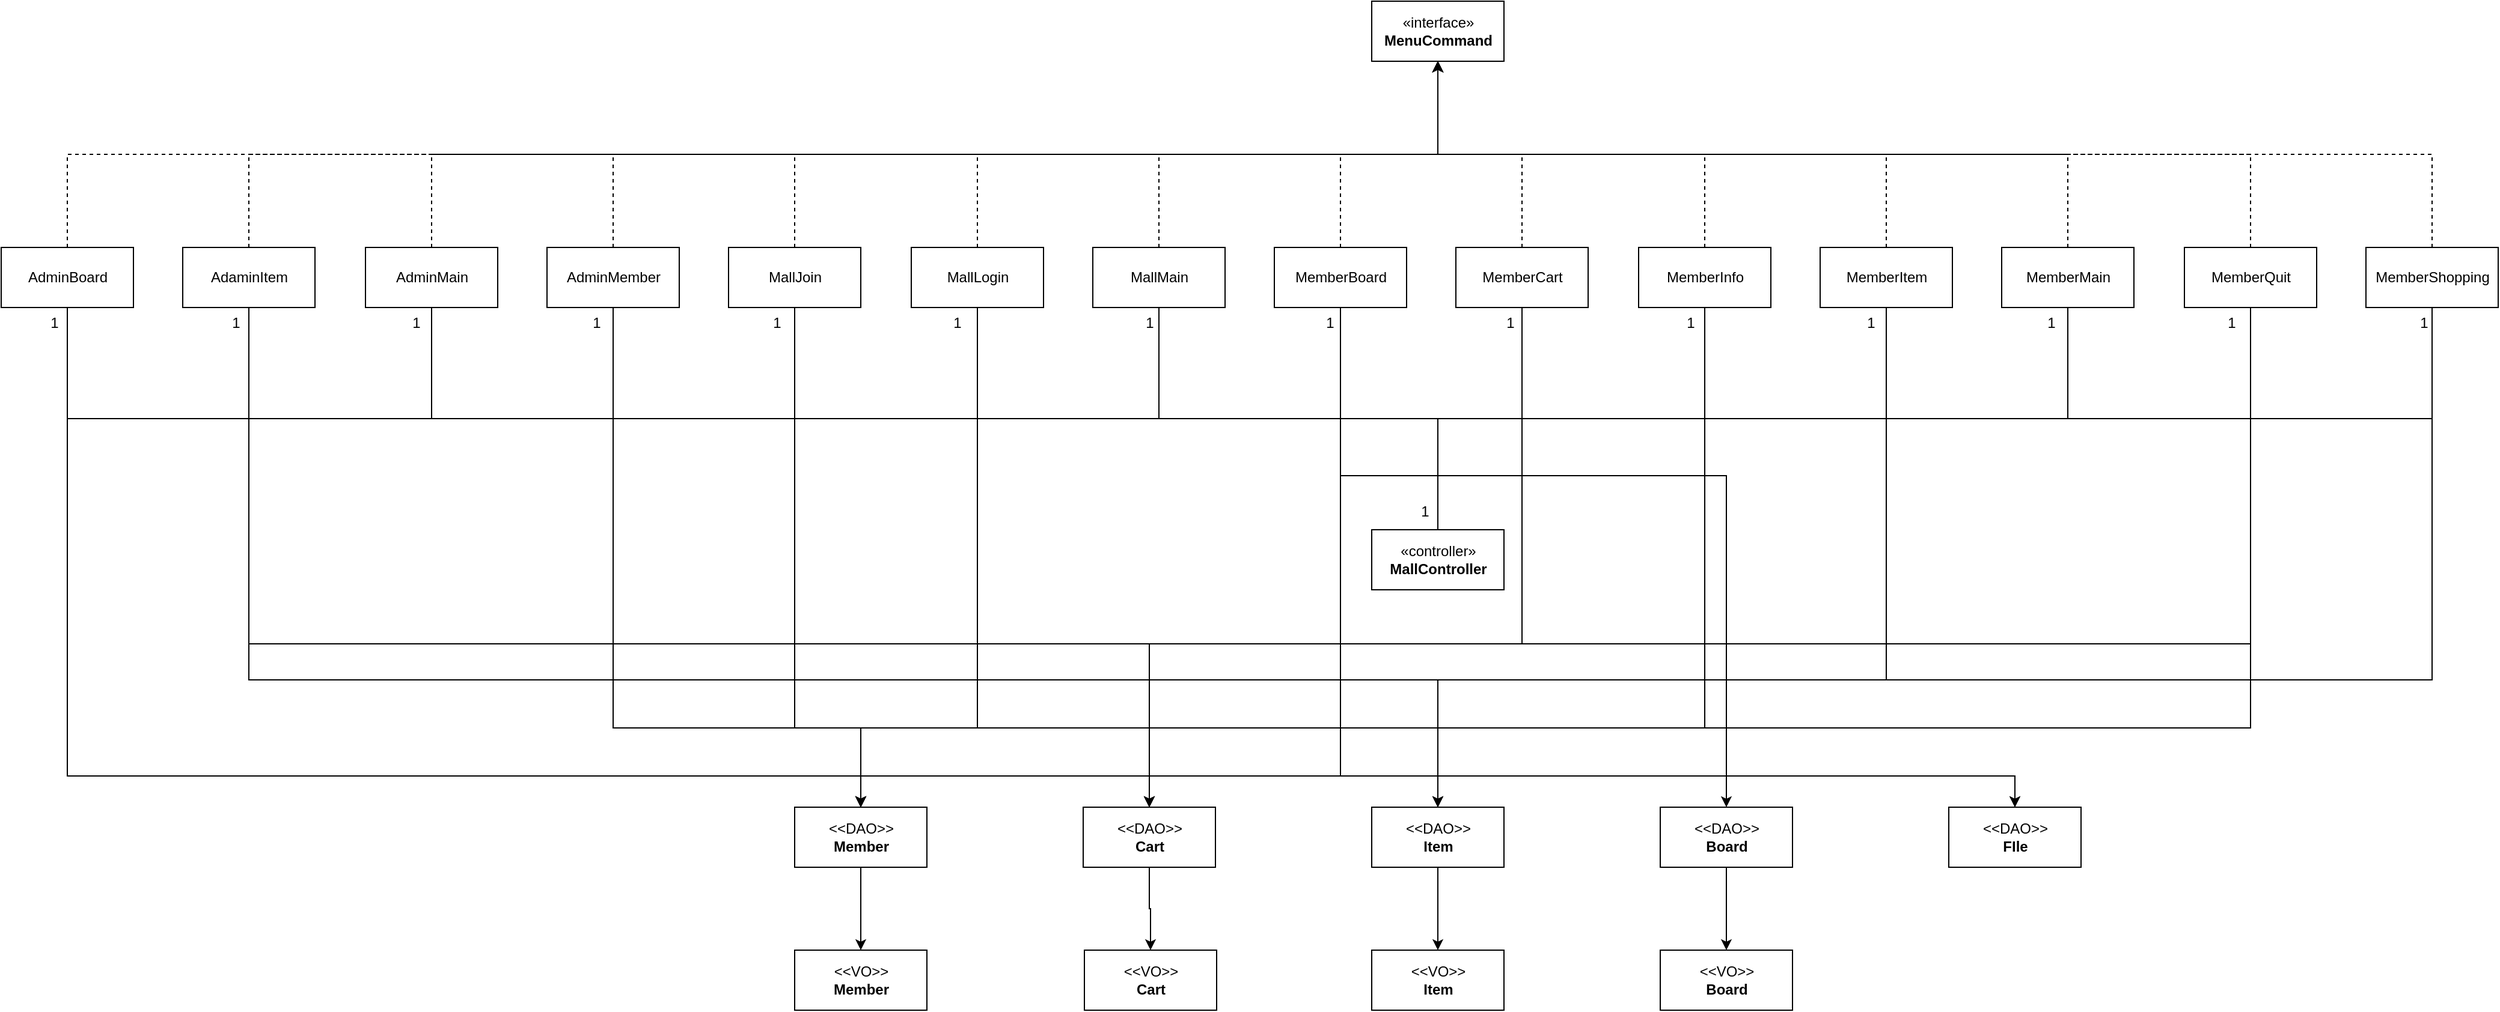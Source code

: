 <mxfile version="20.8.13" type="device"><diagram id="C5RBs43oDa-KdzZeNtuy" name="Page-1"><mxGraphModel dx="1434" dy="916" grid="1" gridSize="10" guides="1" tooltips="1" connect="1" arrows="1" fold="1" page="1" pageScale="1" pageWidth="827" pageHeight="1169" math="0" shadow="0"><root><mxCell id="WIyWlLk6GJQsqaUBKTNV-0"/><mxCell id="WIyWlLk6GJQsqaUBKTNV-1" parent="WIyWlLk6GJQsqaUBKTNV-0"/><mxCell id="x0KFIXm1l7Kb10hC2Vwd-1" value="«interface»&lt;br&gt;&lt;b&gt;MenuCommand&lt;br&gt;&lt;/b&gt;" style="html=1;movable=1;resizable=1;rotatable=1;deletable=1;editable=1;connectable=1;" parent="WIyWlLk6GJQsqaUBKTNV-1" vertex="1"><mxGeometry x="1170" y="95" width="110" height="50" as="geometry"/></mxCell><mxCell id="x0KFIXm1l7Kb10hC2Vwd-58" style="edgeStyle=orthogonalEdgeStyle;rounded=0;orthogonalLoop=1;jettySize=auto;html=1;exitX=0.5;exitY=0;exitDx=0;exitDy=0;entryX=0.5;entryY=1;entryDx=0;entryDy=0;dashed=1;" parent="WIyWlLk6GJQsqaUBKTNV-1" source="x0KFIXm1l7Kb10hC2Vwd-2" target="x0KFIXm1l7Kb10hC2Vwd-1" edge="1"><mxGeometry relative="1" as="geometry"/></mxCell><mxCell id="x0KFIXm1l7Kb10hC2Vwd-102" style="edgeStyle=orthogonalEdgeStyle;rounded=0;orthogonalLoop=1;jettySize=auto;html=1;exitX=0.5;exitY=1;exitDx=0;exitDy=0;" parent="WIyWlLk6GJQsqaUBKTNV-1" source="x0KFIXm1l7Kb10hC2Vwd-2" target="x0KFIXm1l7Kb10hC2Vwd-44" edge="1"><mxGeometry relative="1" as="geometry"><Array as="points"><mxPoint x="236" y="630"/><mxPoint x="985" y="630"/></Array></mxGeometry></mxCell><mxCell id="x0KFIXm1l7Kb10hC2Vwd-103" style="edgeStyle=orthogonalEdgeStyle;rounded=0;orthogonalLoop=1;jettySize=auto;html=1;exitX=0.5;exitY=1;exitDx=0;exitDy=0;" parent="WIyWlLk6GJQsqaUBKTNV-1" source="x0KFIXm1l7Kb10hC2Vwd-2" target="x0KFIXm1l7Kb10hC2Vwd-45" edge="1"><mxGeometry relative="1" as="geometry"><Array as="points"><mxPoint x="236" y="660"/><mxPoint x="1225" y="660"/></Array></mxGeometry></mxCell><mxCell id="U2fXulviVIfWDZ5Z0lAY-4" style="edgeStyle=orthogonalEdgeStyle;rounded=0;orthogonalLoop=1;jettySize=auto;html=1;exitX=0.5;exitY=1;exitDx=0;exitDy=0;entryX=0.5;entryY=0;entryDx=0;entryDy=0;endArrow=none;endFill=0;" parent="WIyWlLk6GJQsqaUBKTNV-1" source="x0KFIXm1l7Kb10hC2Vwd-2" target="x0KFIXm1l7Kb10hC2Vwd-54" edge="1"><mxGeometry relative="1" as="geometry"/></mxCell><mxCell id="x0KFIXm1l7Kb10hC2Vwd-2" value="AdaminItem" style="html=1;" parent="WIyWlLk6GJQsqaUBKTNV-1" vertex="1"><mxGeometry x="181" y="300" width="110" height="50" as="geometry"/></mxCell><mxCell id="x0KFIXm1l7Kb10hC2Vwd-7" value="&amp;lt;&amp;lt;VO&amp;gt;&amp;gt;&lt;br&gt;&lt;b&gt;Member&lt;/b&gt;" style="html=1;" parent="WIyWlLk6GJQsqaUBKTNV-1" vertex="1"><mxGeometry x="690" y="885" width="110" height="50" as="geometry"/></mxCell><mxCell id="x0KFIXm1l7Kb10hC2Vwd-8" value="&amp;lt;&amp;lt;VO&amp;gt;&amp;gt;&lt;br&gt;&lt;b&gt;Cart&lt;/b&gt;" style="html=1;" parent="WIyWlLk6GJQsqaUBKTNV-1" vertex="1"><mxGeometry x="931" y="885" width="110" height="50" as="geometry"/></mxCell><mxCell id="x0KFIXm1l7Kb10hC2Vwd-9" value="&amp;lt;&amp;lt;VO&amp;gt;&amp;gt;&lt;br&gt;&lt;b&gt;Item&lt;/b&gt;" style="html=1;" parent="WIyWlLk6GJQsqaUBKTNV-1" vertex="1"><mxGeometry x="1170" y="885" width="110" height="50" as="geometry"/></mxCell><mxCell id="x0KFIXm1l7Kb10hC2Vwd-10" value="&amp;lt;&amp;lt;VO&amp;gt;&amp;gt;&lt;br&gt;&lt;b&gt;Board&lt;/b&gt;" style="html=1;" parent="WIyWlLk6GJQsqaUBKTNV-1" vertex="1"><mxGeometry x="1410" y="885" width="110" height="50" as="geometry"/></mxCell><mxCell id="x0KFIXm1l7Kb10hC2Vwd-72" style="edgeStyle=orthogonalEdgeStyle;rounded=0;orthogonalLoop=1;jettySize=auto;html=1;exitX=0.5;exitY=0;exitDx=0;exitDy=0;entryX=0.5;entryY=1;entryDx=0;entryDy=0;dashed=1;" parent="WIyWlLk6GJQsqaUBKTNV-1" source="x0KFIXm1l7Kb10hC2Vwd-11" target="x0KFIXm1l7Kb10hC2Vwd-1" edge="1"><mxGeometry relative="1" as="geometry"/></mxCell><mxCell id="U2fXulviVIfWDZ5Z0lAY-5" style="edgeStyle=orthogonalEdgeStyle;rounded=0;orthogonalLoop=1;jettySize=auto;html=1;exitX=0.5;exitY=1;exitDx=0;exitDy=0;endArrow=none;endFill=0;" parent="WIyWlLk6GJQsqaUBKTNV-1" source="x0KFIXm1l7Kb10hC2Vwd-11" target="x0KFIXm1l7Kb10hC2Vwd-54" edge="1"><mxGeometry relative="1" as="geometry"/></mxCell><mxCell id="x0KFIXm1l7Kb10hC2Vwd-11" value="AdminMain" style="html=1;" parent="WIyWlLk6GJQsqaUBKTNV-1" vertex="1"><mxGeometry x="333" y="300" width="110" height="50" as="geometry"/></mxCell><mxCell id="x0KFIXm1l7Kb10hC2Vwd-73" style="edgeStyle=orthogonalEdgeStyle;rounded=0;orthogonalLoop=1;jettySize=auto;html=1;exitX=0.5;exitY=0;exitDx=0;exitDy=0;dashed=1;" parent="WIyWlLk6GJQsqaUBKTNV-1" source="x0KFIXm1l7Kb10hC2Vwd-18" target="x0KFIXm1l7Kb10hC2Vwd-1" edge="1"><mxGeometry relative="1" as="geometry"/></mxCell><mxCell id="x0KFIXm1l7Kb10hC2Vwd-104" style="edgeStyle=orthogonalEdgeStyle;rounded=0;orthogonalLoop=1;jettySize=auto;html=1;exitX=0.5;exitY=1;exitDx=0;exitDy=0;" parent="WIyWlLk6GJQsqaUBKTNV-1" source="x0KFIXm1l7Kb10hC2Vwd-18" target="x0KFIXm1l7Kb10hC2Vwd-43" edge="1"><mxGeometry relative="1" as="geometry"><Array as="points"><mxPoint x="539" y="700"/><mxPoint x="745" y="700"/></Array></mxGeometry></mxCell><mxCell id="U2fXulviVIfWDZ5Z0lAY-7" style="edgeStyle=orthogonalEdgeStyle;rounded=0;orthogonalLoop=1;jettySize=auto;html=1;exitX=0.5;exitY=1;exitDx=0;exitDy=0;endArrow=none;endFill=0;" parent="WIyWlLk6GJQsqaUBKTNV-1" source="x0KFIXm1l7Kb10hC2Vwd-18" target="x0KFIXm1l7Kb10hC2Vwd-54" edge="1"><mxGeometry relative="1" as="geometry"/></mxCell><mxCell id="x0KFIXm1l7Kb10hC2Vwd-18" value="AdminMember" style="html=1;" parent="WIyWlLk6GJQsqaUBKTNV-1" vertex="1"><mxGeometry x="484" y="300" width="110" height="50" as="geometry"/></mxCell><mxCell id="x0KFIXm1l7Kb10hC2Vwd-65" style="edgeStyle=orthogonalEdgeStyle;rounded=0;orthogonalLoop=1;jettySize=auto;html=1;exitX=0.5;exitY=0;exitDx=0;exitDy=0;dashed=1;" parent="WIyWlLk6GJQsqaUBKTNV-1" source="x0KFIXm1l7Kb10hC2Vwd-19" target="x0KFIXm1l7Kb10hC2Vwd-1" edge="1"><mxGeometry relative="1" as="geometry"/></mxCell><mxCell id="x0KFIXm1l7Kb10hC2Vwd-105" style="edgeStyle=orthogonalEdgeStyle;rounded=0;orthogonalLoop=1;jettySize=auto;html=1;exitX=0.5;exitY=1;exitDx=0;exitDy=0;" parent="WIyWlLk6GJQsqaUBKTNV-1" source="x0KFIXm1l7Kb10hC2Vwd-19" target="x0KFIXm1l7Kb10hC2Vwd-43" edge="1"><mxGeometry relative="1" as="geometry"><Array as="points"><mxPoint x="842" y="700"/><mxPoint x="745" y="700"/></Array></mxGeometry></mxCell><mxCell id="U2fXulviVIfWDZ5Z0lAY-10" style="edgeStyle=orthogonalEdgeStyle;rounded=0;orthogonalLoop=1;jettySize=auto;html=1;exitX=0.5;exitY=1;exitDx=0;exitDy=0;endArrow=none;endFill=0;" parent="WIyWlLk6GJQsqaUBKTNV-1" source="x0KFIXm1l7Kb10hC2Vwd-19" target="x0KFIXm1l7Kb10hC2Vwd-54" edge="1"><mxGeometry relative="1" as="geometry"/></mxCell><mxCell id="x0KFIXm1l7Kb10hC2Vwd-19" value="MallLogin" style="html=1;" parent="WIyWlLk6GJQsqaUBKTNV-1" vertex="1"><mxGeometry x="787" y="300" width="110" height="50" as="geometry"/></mxCell><mxCell id="x0KFIXm1l7Kb10hC2Vwd-56" style="edgeStyle=orthogonalEdgeStyle;rounded=0;orthogonalLoop=1;jettySize=auto;html=1;exitX=0.5;exitY=0;exitDx=0;exitDy=0;entryX=0.5;entryY=1;entryDx=0;entryDy=0;dashed=1;" parent="WIyWlLk6GJQsqaUBKTNV-1" source="x0KFIXm1l7Kb10hC2Vwd-27" target="x0KFIXm1l7Kb10hC2Vwd-1" edge="1"><mxGeometry relative="1" as="geometry"/></mxCell><mxCell id="x0KFIXm1l7Kb10hC2Vwd-101" style="edgeStyle=orthogonalEdgeStyle;rounded=0;orthogonalLoop=1;jettySize=auto;html=1;exitX=0.5;exitY=1;exitDx=0;exitDy=0;" parent="WIyWlLk6GJQsqaUBKTNV-1" source="x0KFIXm1l7Kb10hC2Vwd-27" target="x0KFIXm1l7Kb10hC2Vwd-47" edge="1"><mxGeometry relative="1" as="geometry"><Array as="points"><mxPoint x="85" y="740"/><mxPoint x="1705" y="740"/></Array></mxGeometry></mxCell><mxCell id="U2fXulviVIfWDZ5Z0lAY-3" style="edgeStyle=orthogonalEdgeStyle;rounded=0;orthogonalLoop=1;jettySize=auto;html=1;exitX=0.5;exitY=1;exitDx=0;exitDy=0;entryX=0.5;entryY=0;entryDx=0;entryDy=0;endArrow=none;endFill=0;" parent="WIyWlLk6GJQsqaUBKTNV-1" source="x0KFIXm1l7Kb10hC2Vwd-27" target="x0KFIXm1l7Kb10hC2Vwd-54" edge="1"><mxGeometry relative="1" as="geometry"/></mxCell><mxCell id="x0KFIXm1l7Kb10hC2Vwd-27" value="AdminBoard" style="html=1;" parent="WIyWlLk6GJQsqaUBKTNV-1" vertex="1"><mxGeometry x="30" y="300" width="110" height="50" as="geometry"/></mxCell><mxCell id="x0KFIXm1l7Kb10hC2Vwd-63" style="edgeStyle=orthogonalEdgeStyle;rounded=0;orthogonalLoop=1;jettySize=auto;html=1;exitX=0.5;exitY=0;exitDx=0;exitDy=0;entryX=0.5;entryY=1;entryDx=0;entryDy=0;dashed=1;" parent="WIyWlLk6GJQsqaUBKTNV-1" source="x0KFIXm1l7Kb10hC2Vwd-34" target="x0KFIXm1l7Kb10hC2Vwd-1" edge="1"><mxGeometry relative="1" as="geometry"/></mxCell><mxCell id="x0KFIXm1l7Kb10hC2Vwd-106" style="edgeStyle=orthogonalEdgeStyle;rounded=0;orthogonalLoop=1;jettySize=auto;html=1;exitX=0.5;exitY=1;exitDx=0;exitDy=0;" parent="WIyWlLk6GJQsqaUBKTNV-1" source="x0KFIXm1l7Kb10hC2Vwd-34" target="x0KFIXm1l7Kb10hC2Vwd-43" edge="1"><mxGeometry relative="1" as="geometry"><Array as="points"><mxPoint x="690" y="700"/><mxPoint x="745" y="700"/></Array></mxGeometry></mxCell><mxCell id="U2fXulviVIfWDZ5Z0lAY-9" style="edgeStyle=orthogonalEdgeStyle;rounded=0;orthogonalLoop=1;jettySize=auto;html=1;exitX=0.5;exitY=1;exitDx=0;exitDy=0;entryX=0.5;entryY=0;entryDx=0;entryDy=0;endArrow=none;endFill=0;" parent="WIyWlLk6GJQsqaUBKTNV-1" source="x0KFIXm1l7Kb10hC2Vwd-34" target="x0KFIXm1l7Kb10hC2Vwd-54" edge="1"><mxGeometry relative="1" as="geometry"/></mxCell><mxCell id="x0KFIXm1l7Kb10hC2Vwd-34" value="MallJoin" style="html=1;" parent="WIyWlLk6GJQsqaUBKTNV-1" vertex="1"><mxGeometry x="635" y="300" width="110" height="50" as="geometry"/></mxCell><mxCell id="x0KFIXm1l7Kb10hC2Vwd-67" style="edgeStyle=orthogonalEdgeStyle;rounded=0;orthogonalLoop=1;jettySize=auto;html=1;exitX=0.5;exitY=0;exitDx=0;exitDy=0;dashed=1;" parent="WIyWlLk6GJQsqaUBKTNV-1" source="x0KFIXm1l7Kb10hC2Vwd-35" target="x0KFIXm1l7Kb10hC2Vwd-1" edge="1"><mxGeometry relative="1" as="geometry"/></mxCell><mxCell id="U2fXulviVIfWDZ5Z0lAY-11" style="edgeStyle=orthogonalEdgeStyle;rounded=0;orthogonalLoop=1;jettySize=auto;html=1;exitX=0.5;exitY=1;exitDx=0;exitDy=0;entryX=0.5;entryY=0;entryDx=0;entryDy=0;endArrow=none;endFill=0;" parent="WIyWlLk6GJQsqaUBKTNV-1" source="x0KFIXm1l7Kb10hC2Vwd-35" target="x0KFIXm1l7Kb10hC2Vwd-54" edge="1"><mxGeometry relative="1" as="geometry"/></mxCell><mxCell id="x0KFIXm1l7Kb10hC2Vwd-35" value="MallMain" style="html=1;" parent="WIyWlLk6GJQsqaUBKTNV-1" vertex="1"><mxGeometry x="938" y="300" width="110" height="50" as="geometry"/></mxCell><mxCell id="x0KFIXm1l7Kb10hC2Vwd-74" style="edgeStyle=orthogonalEdgeStyle;rounded=0;orthogonalLoop=1;jettySize=auto;html=1;exitX=0.5;exitY=0;exitDx=0;exitDy=0;dashed=1;" parent="WIyWlLk6GJQsqaUBKTNV-1" source="x0KFIXm1l7Kb10hC2Vwd-36" target="x0KFIXm1l7Kb10hC2Vwd-1" edge="1"><mxGeometry relative="1" as="geometry"/></mxCell><mxCell id="x0KFIXm1l7Kb10hC2Vwd-107" style="edgeStyle=orthogonalEdgeStyle;rounded=0;orthogonalLoop=1;jettySize=auto;html=1;exitX=0.5;exitY=1;exitDx=0;exitDy=0;" parent="WIyWlLk6GJQsqaUBKTNV-1" source="x0KFIXm1l7Kb10hC2Vwd-36" target="x0KFIXm1l7Kb10hC2Vwd-47" edge="1"><mxGeometry relative="1" as="geometry"><Array as="points"><mxPoint x="1144" y="740"/><mxPoint x="1705" y="740"/></Array></mxGeometry></mxCell><mxCell id="x0KFIXm1l7Kb10hC2Vwd-108" style="edgeStyle=orthogonalEdgeStyle;rounded=0;orthogonalLoop=1;jettySize=auto;html=1;exitX=0.5;exitY=1;exitDx=0;exitDy=0;entryX=0.5;entryY=0;entryDx=0;entryDy=0;" parent="WIyWlLk6GJQsqaUBKTNV-1" source="x0KFIXm1l7Kb10hC2Vwd-36" target="x0KFIXm1l7Kb10hC2Vwd-43" edge="1"><mxGeometry relative="1" as="geometry"><Array as="points"><mxPoint x="1144" y="700"/><mxPoint x="745" y="700"/></Array></mxGeometry></mxCell><mxCell id="U2fXulviVIfWDZ5Z0lAY-12" style="edgeStyle=orthogonalEdgeStyle;rounded=0;orthogonalLoop=1;jettySize=auto;html=1;exitX=0.5;exitY=1;exitDx=0;exitDy=0;endArrow=none;endFill=0;" parent="WIyWlLk6GJQsqaUBKTNV-1" source="x0KFIXm1l7Kb10hC2Vwd-36" target="x0KFIXm1l7Kb10hC2Vwd-54" edge="1"><mxGeometry relative="1" as="geometry"/></mxCell><mxCell id="Hxr6LgJnoBEXUr2OT-Qe-0" style="edgeStyle=orthogonalEdgeStyle;rounded=0;orthogonalLoop=1;jettySize=auto;html=1;exitX=0.5;exitY=1;exitDx=0;exitDy=0;entryX=0.5;entryY=0;entryDx=0;entryDy=0;" edge="1" parent="WIyWlLk6GJQsqaUBKTNV-1" source="x0KFIXm1l7Kb10hC2Vwd-36" target="x0KFIXm1l7Kb10hC2Vwd-46"><mxGeometry relative="1" as="geometry"><Array as="points"><mxPoint x="1144" y="490"/><mxPoint x="1465" y="490"/></Array></mxGeometry></mxCell><mxCell id="x0KFIXm1l7Kb10hC2Vwd-36" value="MemberBoard" style="html=1;" parent="WIyWlLk6GJQsqaUBKTNV-1" vertex="1"><mxGeometry x="1089" y="300" width="110" height="50" as="geometry"/></mxCell><mxCell id="x0KFIXm1l7Kb10hC2Vwd-76" style="edgeStyle=orthogonalEdgeStyle;rounded=0;orthogonalLoop=1;jettySize=auto;html=1;exitX=0.5;exitY=0;exitDx=0;exitDy=0;entryX=0.5;entryY=1;entryDx=0;entryDy=0;dashed=1;" parent="WIyWlLk6GJQsqaUBKTNV-1" source="x0KFIXm1l7Kb10hC2Vwd-37" target="x0KFIXm1l7Kb10hC2Vwd-1" edge="1"><mxGeometry relative="1" as="geometry"/></mxCell><mxCell id="x0KFIXm1l7Kb10hC2Vwd-110" style="edgeStyle=orthogonalEdgeStyle;rounded=0;orthogonalLoop=1;jettySize=auto;html=1;exitX=0.5;exitY=1;exitDx=0;exitDy=0;entryX=0.5;entryY=0;entryDx=0;entryDy=0;" parent="WIyWlLk6GJQsqaUBKTNV-1" source="x0KFIXm1l7Kb10hC2Vwd-37" target="x0KFIXm1l7Kb10hC2Vwd-43" edge="1"><mxGeometry relative="1" as="geometry"><Array as="points"><mxPoint x="1447" y="700"/><mxPoint x="745" y="700"/></Array></mxGeometry></mxCell><mxCell id="U2fXulviVIfWDZ5Z0lAY-14" style="edgeStyle=orthogonalEdgeStyle;rounded=0;orthogonalLoop=1;jettySize=auto;html=1;exitX=0.5;exitY=1;exitDx=0;exitDy=0;endArrow=none;endFill=0;" parent="WIyWlLk6GJQsqaUBKTNV-1" source="x0KFIXm1l7Kb10hC2Vwd-37" target="x0KFIXm1l7Kb10hC2Vwd-54" edge="1"><mxGeometry relative="1" as="geometry"/></mxCell><mxCell id="x0KFIXm1l7Kb10hC2Vwd-37" value="MemberInfo" style="html=1;" parent="WIyWlLk6GJQsqaUBKTNV-1" vertex="1"><mxGeometry x="1392" y="300" width="110" height="50" as="geometry"/></mxCell><mxCell id="x0KFIXm1l7Kb10hC2Vwd-75" style="edgeStyle=orthogonalEdgeStyle;rounded=0;orthogonalLoop=1;jettySize=auto;html=1;exitX=0.5;exitY=0;exitDx=0;exitDy=0;dashed=1;" parent="WIyWlLk6GJQsqaUBKTNV-1" source="x0KFIXm1l7Kb10hC2Vwd-38" target="x0KFIXm1l7Kb10hC2Vwd-1" edge="1"><mxGeometry relative="1" as="geometry"/></mxCell><mxCell id="x0KFIXm1l7Kb10hC2Vwd-109" style="edgeStyle=orthogonalEdgeStyle;rounded=0;orthogonalLoop=1;jettySize=auto;html=1;exitX=0.5;exitY=1;exitDx=0;exitDy=0;" parent="WIyWlLk6GJQsqaUBKTNV-1" source="x0KFIXm1l7Kb10hC2Vwd-38" target="x0KFIXm1l7Kb10hC2Vwd-44" edge="1"><mxGeometry relative="1" as="geometry"><Array as="points"><mxPoint x="1295" y="630"/><mxPoint x="985" y="630"/></Array></mxGeometry></mxCell><mxCell id="U2fXulviVIfWDZ5Z0lAY-13" style="edgeStyle=orthogonalEdgeStyle;rounded=0;orthogonalLoop=1;jettySize=auto;html=1;exitX=0.5;exitY=1;exitDx=0;exitDy=0;endArrow=none;endFill=0;" parent="WIyWlLk6GJQsqaUBKTNV-1" source="x0KFIXm1l7Kb10hC2Vwd-38" target="x0KFIXm1l7Kb10hC2Vwd-54" edge="1"><mxGeometry relative="1" as="geometry"/></mxCell><mxCell id="x0KFIXm1l7Kb10hC2Vwd-38" value="MemberCart" style="html=1;" parent="WIyWlLk6GJQsqaUBKTNV-1" vertex="1"><mxGeometry x="1240" y="300" width="110" height="50" as="geometry"/></mxCell><mxCell id="x0KFIXm1l7Kb10hC2Vwd-77" style="edgeStyle=orthogonalEdgeStyle;rounded=0;orthogonalLoop=1;jettySize=auto;html=1;exitX=0.5;exitY=0;exitDx=0;exitDy=0;dashed=1;" parent="WIyWlLk6GJQsqaUBKTNV-1" source="x0KFIXm1l7Kb10hC2Vwd-39" target="x0KFIXm1l7Kb10hC2Vwd-1" edge="1"><mxGeometry relative="1" as="geometry"/></mxCell><mxCell id="x0KFIXm1l7Kb10hC2Vwd-112" style="edgeStyle=orthogonalEdgeStyle;rounded=0;orthogonalLoop=1;jettySize=auto;html=1;exitX=0.5;exitY=1;exitDx=0;exitDy=0;entryX=0.5;entryY=0;entryDx=0;entryDy=0;" parent="WIyWlLk6GJQsqaUBKTNV-1" source="x0KFIXm1l7Kb10hC2Vwd-39" target="x0KFIXm1l7Kb10hC2Vwd-44" edge="1"><mxGeometry relative="1" as="geometry"><Array as="points"><mxPoint x="1598" y="630"/><mxPoint x="985" y="630"/></Array></mxGeometry></mxCell><mxCell id="x0KFIXm1l7Kb10hC2Vwd-113" style="edgeStyle=orthogonalEdgeStyle;rounded=0;orthogonalLoop=1;jettySize=auto;html=1;exitX=0.5;exitY=1;exitDx=0;exitDy=0;entryX=0.5;entryY=0;entryDx=0;entryDy=0;" parent="WIyWlLk6GJQsqaUBKTNV-1" source="x0KFIXm1l7Kb10hC2Vwd-39" target="x0KFIXm1l7Kb10hC2Vwd-45" edge="1"><mxGeometry relative="1" as="geometry"><Array as="points"><mxPoint x="1598" y="660"/><mxPoint x="1225" y="660"/></Array></mxGeometry></mxCell><mxCell id="U2fXulviVIfWDZ5Z0lAY-15" style="edgeStyle=orthogonalEdgeStyle;rounded=0;orthogonalLoop=1;jettySize=auto;html=1;exitX=0.5;exitY=1;exitDx=0;exitDy=0;endArrow=none;endFill=0;" parent="WIyWlLk6GJQsqaUBKTNV-1" source="x0KFIXm1l7Kb10hC2Vwd-39" target="x0KFIXm1l7Kb10hC2Vwd-54" edge="1"><mxGeometry relative="1" as="geometry"/></mxCell><mxCell id="x0KFIXm1l7Kb10hC2Vwd-39" value="MemberItem" style="html=1;" parent="WIyWlLk6GJQsqaUBKTNV-1" vertex="1"><mxGeometry x="1543" y="300" width="110" height="50" as="geometry"/></mxCell><mxCell id="x0KFIXm1l7Kb10hC2Vwd-78" style="edgeStyle=orthogonalEdgeStyle;rounded=0;orthogonalLoop=1;jettySize=auto;html=1;exitX=0.5;exitY=0;exitDx=0;exitDy=0;dashed=1;" parent="WIyWlLk6GJQsqaUBKTNV-1" source="x0KFIXm1l7Kb10hC2Vwd-40" target="x0KFIXm1l7Kb10hC2Vwd-1" edge="1"><mxGeometry relative="1" as="geometry"/></mxCell><mxCell id="U2fXulviVIfWDZ5Z0lAY-16" style="edgeStyle=orthogonalEdgeStyle;rounded=0;orthogonalLoop=1;jettySize=auto;html=1;exitX=0.5;exitY=1;exitDx=0;exitDy=0;endArrow=none;endFill=0;" parent="WIyWlLk6GJQsqaUBKTNV-1" source="x0KFIXm1l7Kb10hC2Vwd-40" target="x0KFIXm1l7Kb10hC2Vwd-54" edge="1"><mxGeometry relative="1" as="geometry"/></mxCell><mxCell id="x0KFIXm1l7Kb10hC2Vwd-40" value="MemberMain" style="html=1;" parent="WIyWlLk6GJQsqaUBKTNV-1" vertex="1"><mxGeometry x="1694" y="300" width="110" height="50" as="geometry"/></mxCell><mxCell id="x0KFIXm1l7Kb10hC2Vwd-79" style="edgeStyle=orthogonalEdgeStyle;rounded=0;orthogonalLoop=1;jettySize=auto;html=1;exitX=0.5;exitY=0;exitDx=0;exitDy=0;dashed=1;" parent="WIyWlLk6GJQsqaUBKTNV-1" source="x0KFIXm1l7Kb10hC2Vwd-41" target="x0KFIXm1l7Kb10hC2Vwd-1" edge="1"><mxGeometry relative="1" as="geometry"/></mxCell><mxCell id="x0KFIXm1l7Kb10hC2Vwd-114" style="edgeStyle=orthogonalEdgeStyle;rounded=0;orthogonalLoop=1;jettySize=auto;html=1;exitX=0.5;exitY=1;exitDx=0;exitDy=0;" parent="WIyWlLk6GJQsqaUBKTNV-1" source="x0KFIXm1l7Kb10hC2Vwd-41" target="x0KFIXm1l7Kb10hC2Vwd-43" edge="1"><mxGeometry relative="1" as="geometry"><Array as="points"><mxPoint x="1901" y="700"/><mxPoint x="745" y="700"/></Array></mxGeometry></mxCell><mxCell id="U2fXulviVIfWDZ5Z0lAY-17" style="edgeStyle=orthogonalEdgeStyle;rounded=0;orthogonalLoop=1;jettySize=auto;html=1;exitX=0.5;exitY=1;exitDx=0;exitDy=0;endArrow=none;endFill=0;" parent="WIyWlLk6GJQsqaUBKTNV-1" source="x0KFIXm1l7Kb10hC2Vwd-41" target="x0KFIXm1l7Kb10hC2Vwd-54" edge="1"><mxGeometry relative="1" as="geometry"/></mxCell><mxCell id="Hxr6LgJnoBEXUr2OT-Qe-2" style="edgeStyle=orthogonalEdgeStyle;rounded=0;orthogonalLoop=1;jettySize=auto;html=1;exitX=0.5;exitY=1;exitDx=0;exitDy=0;" edge="1" parent="WIyWlLk6GJQsqaUBKTNV-1" source="x0KFIXm1l7Kb10hC2Vwd-41" target="x0KFIXm1l7Kb10hC2Vwd-44"><mxGeometry relative="1" as="geometry"><Array as="points"><mxPoint x="1901" y="630"/><mxPoint x="985" y="630"/></Array></mxGeometry></mxCell><mxCell id="x0KFIXm1l7Kb10hC2Vwd-41" value="MemberQuit" style="html=1;" parent="WIyWlLk6GJQsqaUBKTNV-1" vertex="1"><mxGeometry x="1846" y="300" width="110" height="50" as="geometry"/></mxCell><mxCell id="x0KFIXm1l7Kb10hC2Vwd-80" style="edgeStyle=orthogonalEdgeStyle;rounded=0;orthogonalLoop=1;jettySize=auto;html=1;exitX=0.5;exitY=0;exitDx=0;exitDy=0;dashed=1;" parent="WIyWlLk6GJQsqaUBKTNV-1" source="x0KFIXm1l7Kb10hC2Vwd-42" target="x0KFIXm1l7Kb10hC2Vwd-1" edge="1"><mxGeometry relative="1" as="geometry"/></mxCell><mxCell id="x0KFIXm1l7Kb10hC2Vwd-115" style="edgeStyle=orthogonalEdgeStyle;rounded=0;orthogonalLoop=1;jettySize=auto;html=1;exitX=0.5;exitY=1;exitDx=0;exitDy=0;" parent="WIyWlLk6GJQsqaUBKTNV-1" source="x0KFIXm1l7Kb10hC2Vwd-42" target="x0KFIXm1l7Kb10hC2Vwd-45" edge="1"><mxGeometry relative="1" as="geometry"><Array as="points"><mxPoint x="2052" y="660"/><mxPoint x="1225" y="660"/></Array></mxGeometry></mxCell><mxCell id="U2fXulviVIfWDZ5Z0lAY-18" style="edgeStyle=orthogonalEdgeStyle;rounded=0;orthogonalLoop=1;jettySize=auto;html=1;exitX=0.5;exitY=1;exitDx=0;exitDy=0;endArrow=none;endFill=0;" parent="WIyWlLk6GJQsqaUBKTNV-1" source="x0KFIXm1l7Kb10hC2Vwd-42" target="x0KFIXm1l7Kb10hC2Vwd-54" edge="1"><mxGeometry relative="1" as="geometry"/></mxCell><mxCell id="x0KFIXm1l7Kb10hC2Vwd-42" value="MemberShopping" style="html=1;" parent="WIyWlLk6GJQsqaUBKTNV-1" vertex="1"><mxGeometry x="1997" y="300" width="110" height="50" as="geometry"/></mxCell><mxCell id="x0KFIXm1l7Kb10hC2Vwd-120" style="edgeStyle=orthogonalEdgeStyle;rounded=0;orthogonalLoop=1;jettySize=auto;html=1;exitX=0.5;exitY=1;exitDx=0;exitDy=0;entryX=0.5;entryY=0;entryDx=0;entryDy=0;" parent="WIyWlLk6GJQsqaUBKTNV-1" source="x0KFIXm1l7Kb10hC2Vwd-43" target="x0KFIXm1l7Kb10hC2Vwd-7" edge="1"><mxGeometry relative="1" as="geometry"/></mxCell><mxCell id="x0KFIXm1l7Kb10hC2Vwd-43" value="&amp;lt;&amp;lt;DAO&amp;gt;&amp;gt;&lt;br&gt;&lt;b&gt;Member&lt;/b&gt;" style="html=1;" parent="WIyWlLk6GJQsqaUBKTNV-1" vertex="1"><mxGeometry x="690" y="766" width="110" height="50" as="geometry"/></mxCell><mxCell id="x0KFIXm1l7Kb10hC2Vwd-121" style="edgeStyle=orthogonalEdgeStyle;rounded=0;orthogonalLoop=1;jettySize=auto;html=1;exitX=0.5;exitY=1;exitDx=0;exitDy=0;" parent="WIyWlLk6GJQsqaUBKTNV-1" source="x0KFIXm1l7Kb10hC2Vwd-44" target="x0KFIXm1l7Kb10hC2Vwd-8" edge="1"><mxGeometry relative="1" as="geometry"/></mxCell><mxCell id="x0KFIXm1l7Kb10hC2Vwd-44" value="&amp;lt;&amp;lt;DAO&amp;gt;&amp;gt;&lt;br&gt;&lt;b&gt;Cart&lt;/b&gt;" style="html=1;" parent="WIyWlLk6GJQsqaUBKTNV-1" vertex="1"><mxGeometry x="930" y="766" width="110" height="50" as="geometry"/></mxCell><mxCell id="x0KFIXm1l7Kb10hC2Vwd-122" style="edgeStyle=orthogonalEdgeStyle;rounded=0;orthogonalLoop=1;jettySize=auto;html=1;exitX=0.5;exitY=1;exitDx=0;exitDy=0;" parent="WIyWlLk6GJQsqaUBKTNV-1" source="x0KFIXm1l7Kb10hC2Vwd-45" target="x0KFIXm1l7Kb10hC2Vwd-9" edge="1"><mxGeometry relative="1" as="geometry"/></mxCell><mxCell id="x0KFIXm1l7Kb10hC2Vwd-45" value="&amp;lt;&amp;lt;DAO&amp;gt;&amp;gt;&lt;br&gt;&lt;b&gt;Item&lt;/b&gt;" style="html=1;" parent="WIyWlLk6GJQsqaUBKTNV-1" vertex="1"><mxGeometry x="1170" y="766" width="110" height="50" as="geometry"/></mxCell><mxCell id="x0KFIXm1l7Kb10hC2Vwd-123" style="edgeStyle=orthogonalEdgeStyle;rounded=0;orthogonalLoop=1;jettySize=auto;html=1;exitX=0.5;exitY=1;exitDx=0;exitDy=0;" parent="WIyWlLk6GJQsqaUBKTNV-1" source="x0KFIXm1l7Kb10hC2Vwd-46" target="x0KFIXm1l7Kb10hC2Vwd-10" edge="1"><mxGeometry relative="1" as="geometry"/></mxCell><mxCell id="x0KFIXm1l7Kb10hC2Vwd-46" value="&amp;lt;&amp;lt;DAO&amp;gt;&amp;gt;&lt;br&gt;&lt;b&gt;Board&lt;/b&gt;" style="html=1;" parent="WIyWlLk6GJQsqaUBKTNV-1" vertex="1"><mxGeometry x="1410" y="766" width="110" height="50" as="geometry"/></mxCell><mxCell id="x0KFIXm1l7Kb10hC2Vwd-47" value="&amp;lt;&amp;lt;DAO&amp;gt;&amp;gt;&lt;br&gt;&lt;b&gt;FIle&lt;/b&gt;" style="html=1;" parent="WIyWlLk6GJQsqaUBKTNV-1" vertex="1"><mxGeometry x="1650" y="766" width="110" height="50" as="geometry"/></mxCell><mxCell id="x0KFIXm1l7Kb10hC2Vwd-54" value="«controller»&lt;br&gt;&lt;b&gt;MallController&lt;br&gt;&lt;/b&gt;" style="html=1;movable=1;resizable=1;rotatable=1;deletable=1;editable=1;connectable=1;" parent="WIyWlLk6GJQsqaUBKTNV-1" vertex="1"><mxGeometry x="1170" y="535" width="110" height="50" as="geometry"/></mxCell><mxCell id="U2fXulviVIfWDZ5Z0lAY-24" value="1" style="text;html=1;align=center;verticalAlign=middle;resizable=0;points=[];autosize=1;strokeColor=none;fillColor=none;" parent="WIyWlLk6GJQsqaUBKTNV-1" vertex="1"><mxGeometry x="59" y="348" width="30" height="30" as="geometry"/></mxCell><mxCell id="U2fXulviVIfWDZ5Z0lAY-25" value="1" style="text;html=1;align=center;verticalAlign=middle;resizable=0;points=[];autosize=1;strokeColor=none;fillColor=none;" parent="WIyWlLk6GJQsqaUBKTNV-1" vertex="1"><mxGeometry x="210" y="348" width="30" height="30" as="geometry"/></mxCell><mxCell id="U2fXulviVIfWDZ5Z0lAY-26" value="1" style="text;html=1;align=center;verticalAlign=middle;resizable=0;points=[];autosize=1;strokeColor=none;fillColor=none;" parent="WIyWlLk6GJQsqaUBKTNV-1" vertex="1"><mxGeometry x="360" y="348" width="30" height="30" as="geometry"/></mxCell><mxCell id="U2fXulviVIfWDZ5Z0lAY-27" value="1" style="text;html=1;align=center;verticalAlign=middle;resizable=0;points=[];autosize=1;strokeColor=none;fillColor=none;" parent="WIyWlLk6GJQsqaUBKTNV-1" vertex="1"><mxGeometry x="510" y="348" width="30" height="30" as="geometry"/></mxCell><mxCell id="U2fXulviVIfWDZ5Z0lAY-28" value="1" style="text;html=1;align=center;verticalAlign=middle;resizable=0;points=[];autosize=1;strokeColor=none;fillColor=none;" parent="WIyWlLk6GJQsqaUBKTNV-1" vertex="1"><mxGeometry x="660" y="348" width="30" height="30" as="geometry"/></mxCell><mxCell id="U2fXulviVIfWDZ5Z0lAY-29" value="1" style="text;html=1;align=center;verticalAlign=middle;resizable=0;points=[];autosize=1;strokeColor=none;fillColor=none;" parent="WIyWlLk6GJQsqaUBKTNV-1" vertex="1"><mxGeometry x="810" y="348" width="30" height="30" as="geometry"/></mxCell><mxCell id="U2fXulviVIfWDZ5Z0lAY-30" value="1" style="text;html=1;align=center;verticalAlign=middle;resizable=0;points=[];autosize=1;strokeColor=none;fillColor=none;" parent="WIyWlLk6GJQsqaUBKTNV-1" vertex="1"><mxGeometry x="970" y="348" width="30" height="30" as="geometry"/></mxCell><mxCell id="U2fXulviVIfWDZ5Z0lAY-31" value="1" style="text;html=1;align=center;verticalAlign=middle;resizable=0;points=[];autosize=1;strokeColor=none;fillColor=none;" parent="WIyWlLk6GJQsqaUBKTNV-1" vertex="1"><mxGeometry x="1120" y="348" width="30" height="30" as="geometry"/></mxCell><mxCell id="U2fXulviVIfWDZ5Z0lAY-32" value="1" style="text;html=1;align=center;verticalAlign=middle;resizable=0;points=[];autosize=1;strokeColor=none;fillColor=none;" parent="WIyWlLk6GJQsqaUBKTNV-1" vertex="1"><mxGeometry x="1270" y="348" width="30" height="30" as="geometry"/></mxCell><mxCell id="U2fXulviVIfWDZ5Z0lAY-33" value="1" style="text;html=1;align=center;verticalAlign=middle;resizable=0;points=[];autosize=1;strokeColor=none;fillColor=none;" parent="WIyWlLk6GJQsqaUBKTNV-1" vertex="1"><mxGeometry x="1420" y="348" width="30" height="30" as="geometry"/></mxCell><mxCell id="U2fXulviVIfWDZ5Z0lAY-34" value="1" style="text;html=1;align=center;verticalAlign=middle;resizable=0;points=[];autosize=1;strokeColor=none;fillColor=none;" parent="WIyWlLk6GJQsqaUBKTNV-1" vertex="1"><mxGeometry x="1570" y="348" width="30" height="30" as="geometry"/></mxCell><mxCell id="U2fXulviVIfWDZ5Z0lAY-35" value="1" style="text;html=1;align=center;verticalAlign=middle;resizable=0;points=[];autosize=1;strokeColor=none;fillColor=none;" parent="WIyWlLk6GJQsqaUBKTNV-1" vertex="1"><mxGeometry x="1720" y="348" width="30" height="30" as="geometry"/></mxCell><mxCell id="U2fXulviVIfWDZ5Z0lAY-36" value="1" style="text;html=1;align=center;verticalAlign=middle;resizable=0;points=[];autosize=1;strokeColor=none;fillColor=none;" parent="WIyWlLk6GJQsqaUBKTNV-1" vertex="1"><mxGeometry x="1870" y="348" width="30" height="30" as="geometry"/></mxCell><mxCell id="U2fXulviVIfWDZ5Z0lAY-37" value="1" style="text;html=1;align=center;verticalAlign=middle;resizable=0;points=[];autosize=1;strokeColor=none;fillColor=none;" parent="WIyWlLk6GJQsqaUBKTNV-1" vertex="1"><mxGeometry x="2030" y="348" width="30" height="30" as="geometry"/></mxCell><mxCell id="U2fXulviVIfWDZ5Z0lAY-38" value="1" style="text;html=1;align=center;verticalAlign=middle;resizable=0;points=[];autosize=1;strokeColor=none;fillColor=none;" parent="WIyWlLk6GJQsqaUBKTNV-1" vertex="1"><mxGeometry x="1199" y="505" width="30" height="30" as="geometry"/></mxCell></root></mxGraphModel></diagram></mxfile>